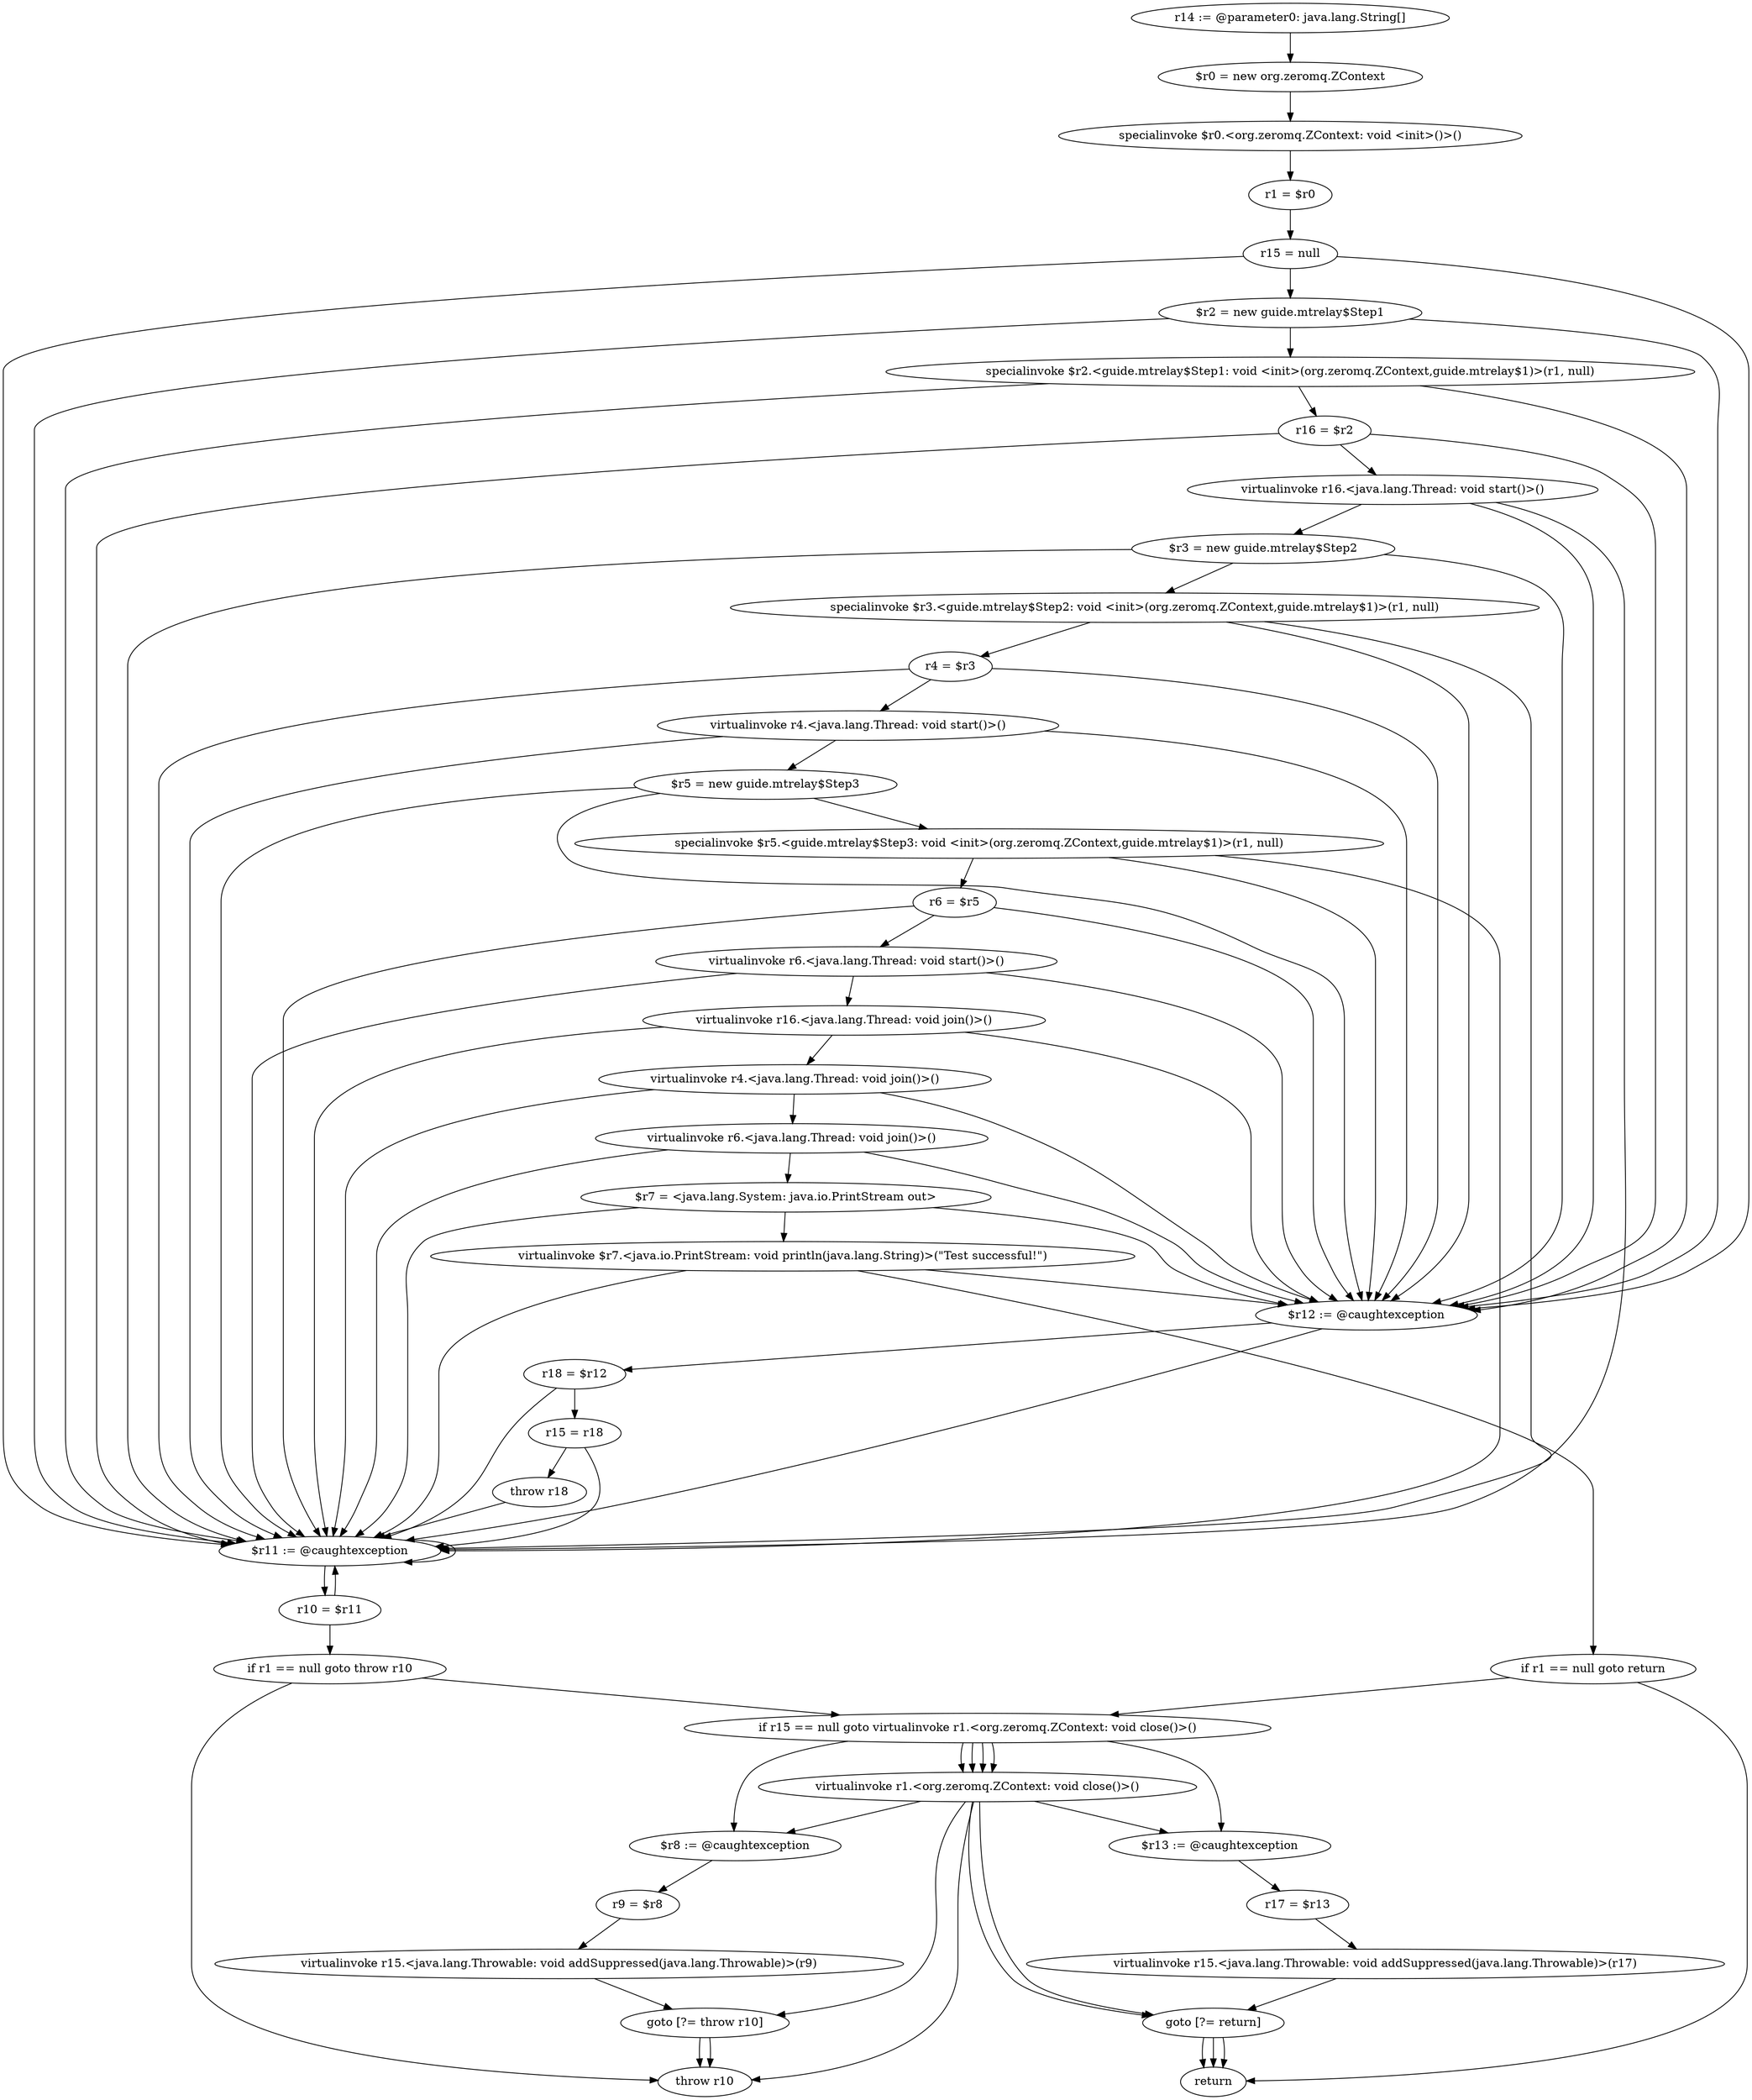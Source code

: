 digraph "unitGraph" {
    "r14 := @parameter0: java.lang.String[]"
    "$r0 = new org.zeromq.ZContext"
    "specialinvoke $r0.<org.zeromq.ZContext: void <init>()>()"
    "r1 = $r0"
    "r15 = null"
    "$r2 = new guide.mtrelay$Step1"
    "specialinvoke $r2.<guide.mtrelay$Step1: void <init>(org.zeromq.ZContext,guide.mtrelay$1)>(r1, null)"
    "r16 = $r2"
    "virtualinvoke r16.<java.lang.Thread: void start()>()"
    "$r3 = new guide.mtrelay$Step2"
    "specialinvoke $r3.<guide.mtrelay$Step2: void <init>(org.zeromq.ZContext,guide.mtrelay$1)>(r1, null)"
    "r4 = $r3"
    "virtualinvoke r4.<java.lang.Thread: void start()>()"
    "$r5 = new guide.mtrelay$Step3"
    "specialinvoke $r5.<guide.mtrelay$Step3: void <init>(org.zeromq.ZContext,guide.mtrelay$1)>(r1, null)"
    "r6 = $r5"
    "virtualinvoke r6.<java.lang.Thread: void start()>()"
    "virtualinvoke r16.<java.lang.Thread: void join()>()"
    "virtualinvoke r4.<java.lang.Thread: void join()>()"
    "virtualinvoke r6.<java.lang.Thread: void join()>()"
    "$r7 = <java.lang.System: java.io.PrintStream out>"
    "virtualinvoke $r7.<java.io.PrintStream: void println(java.lang.String)>(\"Test successful!\")"
    "if r1 == null goto return"
    "if r15 == null goto virtualinvoke r1.<org.zeromq.ZContext: void close()>()"
    "virtualinvoke r1.<org.zeromq.ZContext: void close()>()"
    "goto [?= return]"
    "$r13 := @caughtexception"
    "r17 = $r13"
    "virtualinvoke r15.<java.lang.Throwable: void addSuppressed(java.lang.Throwable)>(r17)"
    "$r12 := @caughtexception"
    "r18 = $r12"
    "r15 = r18"
    "throw r18"
    "$r11 := @caughtexception"
    "r10 = $r11"
    "if r1 == null goto throw r10"
    "goto [?= throw r10]"
    "$r8 := @caughtexception"
    "r9 = $r8"
    "virtualinvoke r15.<java.lang.Throwable: void addSuppressed(java.lang.Throwable)>(r9)"
    "throw r10"
    "return"
    "r14 := @parameter0: java.lang.String[]"->"$r0 = new org.zeromq.ZContext";
    "$r0 = new org.zeromq.ZContext"->"specialinvoke $r0.<org.zeromq.ZContext: void <init>()>()";
    "specialinvoke $r0.<org.zeromq.ZContext: void <init>()>()"->"r1 = $r0";
    "r1 = $r0"->"r15 = null";
    "r15 = null"->"$r12 := @caughtexception";
    "r15 = null"->"$r11 := @caughtexception";
    "r15 = null"->"$r2 = new guide.mtrelay$Step1";
    "$r2 = new guide.mtrelay$Step1"->"$r12 := @caughtexception";
    "$r2 = new guide.mtrelay$Step1"->"$r11 := @caughtexception";
    "$r2 = new guide.mtrelay$Step1"->"specialinvoke $r2.<guide.mtrelay$Step1: void <init>(org.zeromq.ZContext,guide.mtrelay$1)>(r1, null)";
    "specialinvoke $r2.<guide.mtrelay$Step1: void <init>(org.zeromq.ZContext,guide.mtrelay$1)>(r1, null)"->"$r12 := @caughtexception";
    "specialinvoke $r2.<guide.mtrelay$Step1: void <init>(org.zeromq.ZContext,guide.mtrelay$1)>(r1, null)"->"$r11 := @caughtexception";
    "specialinvoke $r2.<guide.mtrelay$Step1: void <init>(org.zeromq.ZContext,guide.mtrelay$1)>(r1, null)"->"r16 = $r2";
    "r16 = $r2"->"$r12 := @caughtexception";
    "r16 = $r2"->"$r11 := @caughtexception";
    "r16 = $r2"->"virtualinvoke r16.<java.lang.Thread: void start()>()";
    "virtualinvoke r16.<java.lang.Thread: void start()>()"->"$r12 := @caughtexception";
    "virtualinvoke r16.<java.lang.Thread: void start()>()"->"$r11 := @caughtexception";
    "virtualinvoke r16.<java.lang.Thread: void start()>()"->"$r3 = new guide.mtrelay$Step2";
    "$r3 = new guide.mtrelay$Step2"->"$r12 := @caughtexception";
    "$r3 = new guide.mtrelay$Step2"->"$r11 := @caughtexception";
    "$r3 = new guide.mtrelay$Step2"->"specialinvoke $r3.<guide.mtrelay$Step2: void <init>(org.zeromq.ZContext,guide.mtrelay$1)>(r1, null)";
    "specialinvoke $r3.<guide.mtrelay$Step2: void <init>(org.zeromq.ZContext,guide.mtrelay$1)>(r1, null)"->"$r12 := @caughtexception";
    "specialinvoke $r3.<guide.mtrelay$Step2: void <init>(org.zeromq.ZContext,guide.mtrelay$1)>(r1, null)"->"$r11 := @caughtexception";
    "specialinvoke $r3.<guide.mtrelay$Step2: void <init>(org.zeromq.ZContext,guide.mtrelay$1)>(r1, null)"->"r4 = $r3";
    "r4 = $r3"->"$r12 := @caughtexception";
    "r4 = $r3"->"$r11 := @caughtexception";
    "r4 = $r3"->"virtualinvoke r4.<java.lang.Thread: void start()>()";
    "virtualinvoke r4.<java.lang.Thread: void start()>()"->"$r12 := @caughtexception";
    "virtualinvoke r4.<java.lang.Thread: void start()>()"->"$r11 := @caughtexception";
    "virtualinvoke r4.<java.lang.Thread: void start()>()"->"$r5 = new guide.mtrelay$Step3";
    "$r5 = new guide.mtrelay$Step3"->"$r12 := @caughtexception";
    "$r5 = new guide.mtrelay$Step3"->"$r11 := @caughtexception";
    "$r5 = new guide.mtrelay$Step3"->"specialinvoke $r5.<guide.mtrelay$Step3: void <init>(org.zeromq.ZContext,guide.mtrelay$1)>(r1, null)";
    "specialinvoke $r5.<guide.mtrelay$Step3: void <init>(org.zeromq.ZContext,guide.mtrelay$1)>(r1, null)"->"$r12 := @caughtexception";
    "specialinvoke $r5.<guide.mtrelay$Step3: void <init>(org.zeromq.ZContext,guide.mtrelay$1)>(r1, null)"->"$r11 := @caughtexception";
    "specialinvoke $r5.<guide.mtrelay$Step3: void <init>(org.zeromq.ZContext,guide.mtrelay$1)>(r1, null)"->"r6 = $r5";
    "r6 = $r5"->"$r12 := @caughtexception";
    "r6 = $r5"->"$r11 := @caughtexception";
    "r6 = $r5"->"virtualinvoke r6.<java.lang.Thread: void start()>()";
    "virtualinvoke r6.<java.lang.Thread: void start()>()"->"$r12 := @caughtexception";
    "virtualinvoke r6.<java.lang.Thread: void start()>()"->"$r11 := @caughtexception";
    "virtualinvoke r6.<java.lang.Thread: void start()>()"->"virtualinvoke r16.<java.lang.Thread: void join()>()";
    "virtualinvoke r16.<java.lang.Thread: void join()>()"->"$r12 := @caughtexception";
    "virtualinvoke r16.<java.lang.Thread: void join()>()"->"$r11 := @caughtexception";
    "virtualinvoke r16.<java.lang.Thread: void join()>()"->"virtualinvoke r4.<java.lang.Thread: void join()>()";
    "virtualinvoke r4.<java.lang.Thread: void join()>()"->"$r12 := @caughtexception";
    "virtualinvoke r4.<java.lang.Thread: void join()>()"->"$r11 := @caughtexception";
    "virtualinvoke r4.<java.lang.Thread: void join()>()"->"virtualinvoke r6.<java.lang.Thread: void join()>()";
    "virtualinvoke r6.<java.lang.Thread: void join()>()"->"$r12 := @caughtexception";
    "virtualinvoke r6.<java.lang.Thread: void join()>()"->"$r11 := @caughtexception";
    "virtualinvoke r6.<java.lang.Thread: void join()>()"->"$r7 = <java.lang.System: java.io.PrintStream out>";
    "$r7 = <java.lang.System: java.io.PrintStream out>"->"$r12 := @caughtexception";
    "$r7 = <java.lang.System: java.io.PrintStream out>"->"$r11 := @caughtexception";
    "$r7 = <java.lang.System: java.io.PrintStream out>"->"virtualinvoke $r7.<java.io.PrintStream: void println(java.lang.String)>(\"Test successful!\")";
    "virtualinvoke $r7.<java.io.PrintStream: void println(java.lang.String)>(\"Test successful!\")"->"$r12 := @caughtexception";
    "virtualinvoke $r7.<java.io.PrintStream: void println(java.lang.String)>(\"Test successful!\")"->"$r11 := @caughtexception";
    "virtualinvoke $r7.<java.io.PrintStream: void println(java.lang.String)>(\"Test successful!\")"->"if r1 == null goto return";
    "if r1 == null goto return"->"if r15 == null goto virtualinvoke r1.<org.zeromq.ZContext: void close()>()";
    "if r1 == null goto return"->"return";
    "if r15 == null goto virtualinvoke r1.<org.zeromq.ZContext: void close()>()"->"virtualinvoke r1.<org.zeromq.ZContext: void close()>()";
    "if r15 == null goto virtualinvoke r1.<org.zeromq.ZContext: void close()>()"->"virtualinvoke r1.<org.zeromq.ZContext: void close()>()";
    "if r15 == null goto virtualinvoke r1.<org.zeromq.ZContext: void close()>()"->"$r13 := @caughtexception";
    "virtualinvoke r1.<org.zeromq.ZContext: void close()>()"->"goto [?= return]";
    "virtualinvoke r1.<org.zeromq.ZContext: void close()>()"->"$r13 := @caughtexception";
    "goto [?= return]"->"return";
    "$r13 := @caughtexception"->"r17 = $r13";
    "r17 = $r13"->"virtualinvoke r15.<java.lang.Throwable: void addSuppressed(java.lang.Throwable)>(r17)";
    "virtualinvoke r15.<java.lang.Throwable: void addSuppressed(java.lang.Throwable)>(r17)"->"goto [?= return]";
    "goto [?= return]"->"return";
    "virtualinvoke r1.<org.zeromq.ZContext: void close()>()"->"goto [?= return]";
    "goto [?= return]"->"return";
    "$r12 := @caughtexception"->"r18 = $r12";
    "$r12 := @caughtexception"->"$r11 := @caughtexception";
    "r18 = $r12"->"r15 = r18";
    "r18 = $r12"->"$r11 := @caughtexception";
    "r15 = r18"->"throw r18";
    "r15 = r18"->"$r11 := @caughtexception";
    "throw r18"->"$r11 := @caughtexception";
    "$r11 := @caughtexception"->"r10 = $r11";
    "$r11 := @caughtexception"->"$r11 := @caughtexception";
    "r10 = $r11"->"if r1 == null goto throw r10";
    "r10 = $r11"->"$r11 := @caughtexception";
    "if r1 == null goto throw r10"->"if r15 == null goto virtualinvoke r1.<org.zeromq.ZContext: void close()>()";
    "if r1 == null goto throw r10"->"throw r10";
    "if r15 == null goto virtualinvoke r1.<org.zeromq.ZContext: void close()>()"->"virtualinvoke r1.<org.zeromq.ZContext: void close()>()";
    "if r15 == null goto virtualinvoke r1.<org.zeromq.ZContext: void close()>()"->"virtualinvoke r1.<org.zeromq.ZContext: void close()>()";
    "if r15 == null goto virtualinvoke r1.<org.zeromq.ZContext: void close()>()"->"$r8 := @caughtexception";
    "virtualinvoke r1.<org.zeromq.ZContext: void close()>()"->"goto [?= throw r10]";
    "virtualinvoke r1.<org.zeromq.ZContext: void close()>()"->"$r8 := @caughtexception";
    "goto [?= throw r10]"->"throw r10";
    "$r8 := @caughtexception"->"r9 = $r8";
    "r9 = $r8"->"virtualinvoke r15.<java.lang.Throwable: void addSuppressed(java.lang.Throwable)>(r9)";
    "virtualinvoke r15.<java.lang.Throwable: void addSuppressed(java.lang.Throwable)>(r9)"->"goto [?= throw r10]";
    "goto [?= throw r10]"->"throw r10";
    "virtualinvoke r1.<org.zeromq.ZContext: void close()>()"->"throw r10";
}
